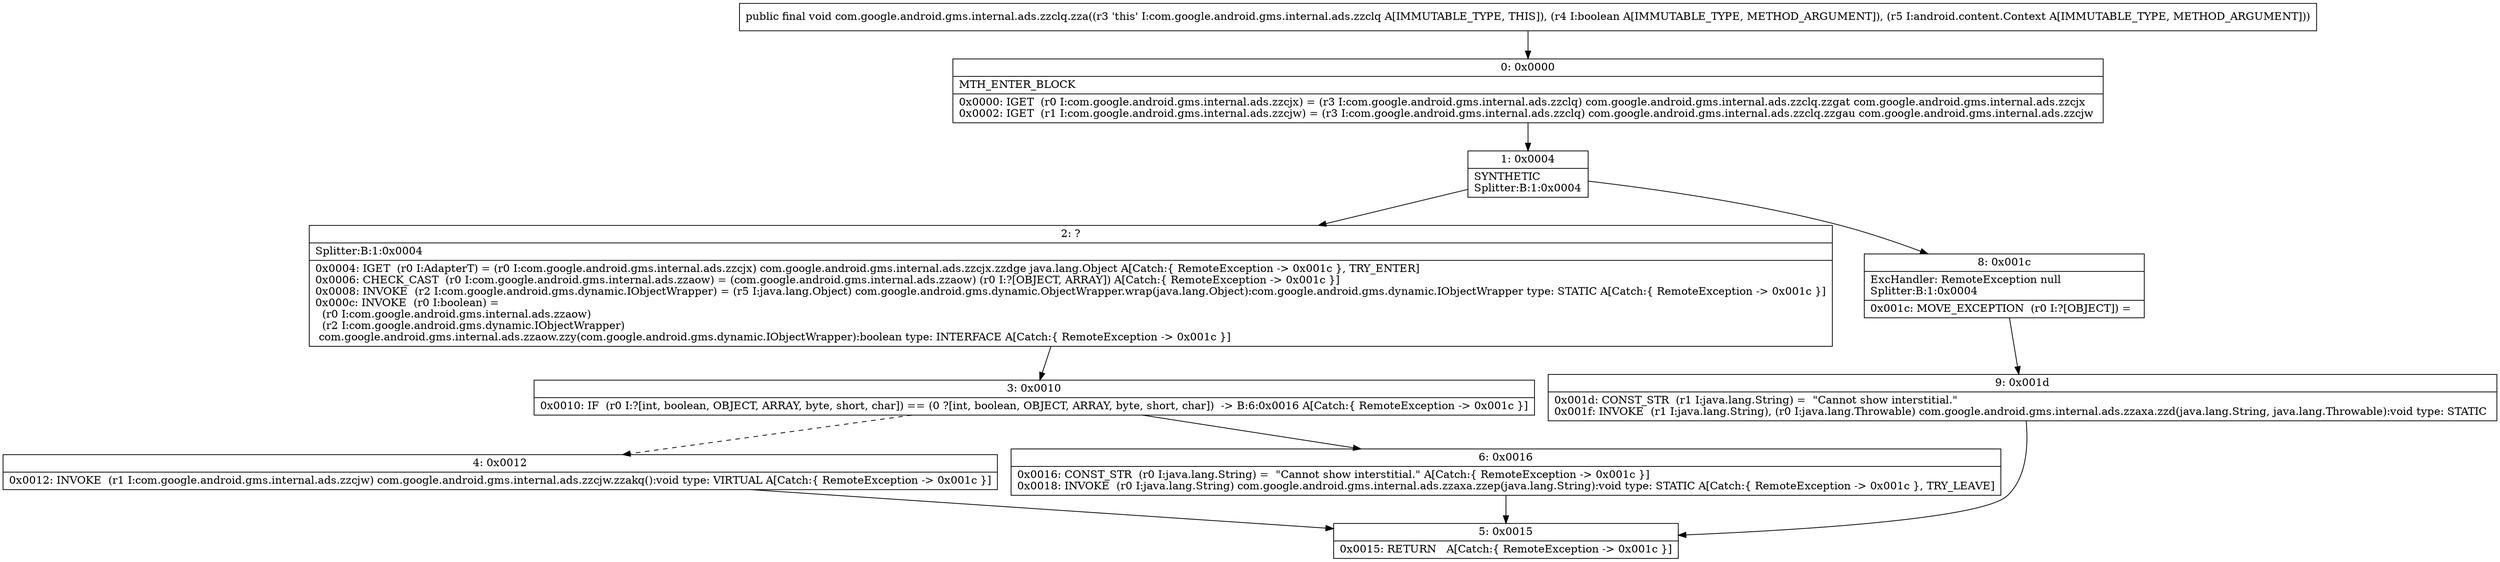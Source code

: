 digraph "CFG forcom.google.android.gms.internal.ads.zzclq.zza(ZLandroid\/content\/Context;)V" {
Node_0 [shape=record,label="{0\:\ 0x0000|MTH_ENTER_BLOCK\l|0x0000: IGET  (r0 I:com.google.android.gms.internal.ads.zzcjx) = (r3 I:com.google.android.gms.internal.ads.zzclq) com.google.android.gms.internal.ads.zzclq.zzgat com.google.android.gms.internal.ads.zzcjx \l0x0002: IGET  (r1 I:com.google.android.gms.internal.ads.zzcjw) = (r3 I:com.google.android.gms.internal.ads.zzclq) com.google.android.gms.internal.ads.zzclq.zzgau com.google.android.gms.internal.ads.zzcjw \l}"];
Node_1 [shape=record,label="{1\:\ 0x0004|SYNTHETIC\lSplitter:B:1:0x0004\l}"];
Node_2 [shape=record,label="{2\:\ ?|Splitter:B:1:0x0004\l|0x0004: IGET  (r0 I:AdapterT) = (r0 I:com.google.android.gms.internal.ads.zzcjx) com.google.android.gms.internal.ads.zzcjx.zzdge java.lang.Object A[Catch:\{ RemoteException \-\> 0x001c \}, TRY_ENTER]\l0x0006: CHECK_CAST  (r0 I:com.google.android.gms.internal.ads.zzaow) = (com.google.android.gms.internal.ads.zzaow) (r0 I:?[OBJECT, ARRAY]) A[Catch:\{ RemoteException \-\> 0x001c \}]\l0x0008: INVOKE  (r2 I:com.google.android.gms.dynamic.IObjectWrapper) = (r5 I:java.lang.Object) com.google.android.gms.dynamic.ObjectWrapper.wrap(java.lang.Object):com.google.android.gms.dynamic.IObjectWrapper type: STATIC A[Catch:\{ RemoteException \-\> 0x001c \}]\l0x000c: INVOKE  (r0 I:boolean) = \l  (r0 I:com.google.android.gms.internal.ads.zzaow)\l  (r2 I:com.google.android.gms.dynamic.IObjectWrapper)\l com.google.android.gms.internal.ads.zzaow.zzy(com.google.android.gms.dynamic.IObjectWrapper):boolean type: INTERFACE A[Catch:\{ RemoteException \-\> 0x001c \}]\l}"];
Node_3 [shape=record,label="{3\:\ 0x0010|0x0010: IF  (r0 I:?[int, boolean, OBJECT, ARRAY, byte, short, char]) == (0 ?[int, boolean, OBJECT, ARRAY, byte, short, char])  \-\> B:6:0x0016 A[Catch:\{ RemoteException \-\> 0x001c \}]\l}"];
Node_4 [shape=record,label="{4\:\ 0x0012|0x0012: INVOKE  (r1 I:com.google.android.gms.internal.ads.zzcjw) com.google.android.gms.internal.ads.zzcjw.zzakq():void type: VIRTUAL A[Catch:\{ RemoteException \-\> 0x001c \}]\l}"];
Node_5 [shape=record,label="{5\:\ 0x0015|0x0015: RETURN   A[Catch:\{ RemoteException \-\> 0x001c \}]\l}"];
Node_6 [shape=record,label="{6\:\ 0x0016|0x0016: CONST_STR  (r0 I:java.lang.String) =  \"Cannot show interstitial.\" A[Catch:\{ RemoteException \-\> 0x001c \}]\l0x0018: INVOKE  (r0 I:java.lang.String) com.google.android.gms.internal.ads.zzaxa.zzep(java.lang.String):void type: STATIC A[Catch:\{ RemoteException \-\> 0x001c \}, TRY_LEAVE]\l}"];
Node_8 [shape=record,label="{8\:\ 0x001c|ExcHandler: RemoteException null\lSplitter:B:1:0x0004\l|0x001c: MOVE_EXCEPTION  (r0 I:?[OBJECT]) =  \l}"];
Node_9 [shape=record,label="{9\:\ 0x001d|0x001d: CONST_STR  (r1 I:java.lang.String) =  \"Cannot show interstitial.\" \l0x001f: INVOKE  (r1 I:java.lang.String), (r0 I:java.lang.Throwable) com.google.android.gms.internal.ads.zzaxa.zzd(java.lang.String, java.lang.Throwable):void type: STATIC \l}"];
MethodNode[shape=record,label="{public final void com.google.android.gms.internal.ads.zzclq.zza((r3 'this' I:com.google.android.gms.internal.ads.zzclq A[IMMUTABLE_TYPE, THIS]), (r4 I:boolean A[IMMUTABLE_TYPE, METHOD_ARGUMENT]), (r5 I:android.content.Context A[IMMUTABLE_TYPE, METHOD_ARGUMENT])) }"];
MethodNode -> Node_0;
Node_0 -> Node_1;
Node_1 -> Node_2;
Node_1 -> Node_8;
Node_2 -> Node_3;
Node_3 -> Node_4[style=dashed];
Node_3 -> Node_6;
Node_4 -> Node_5;
Node_6 -> Node_5;
Node_8 -> Node_9;
Node_9 -> Node_5;
}

